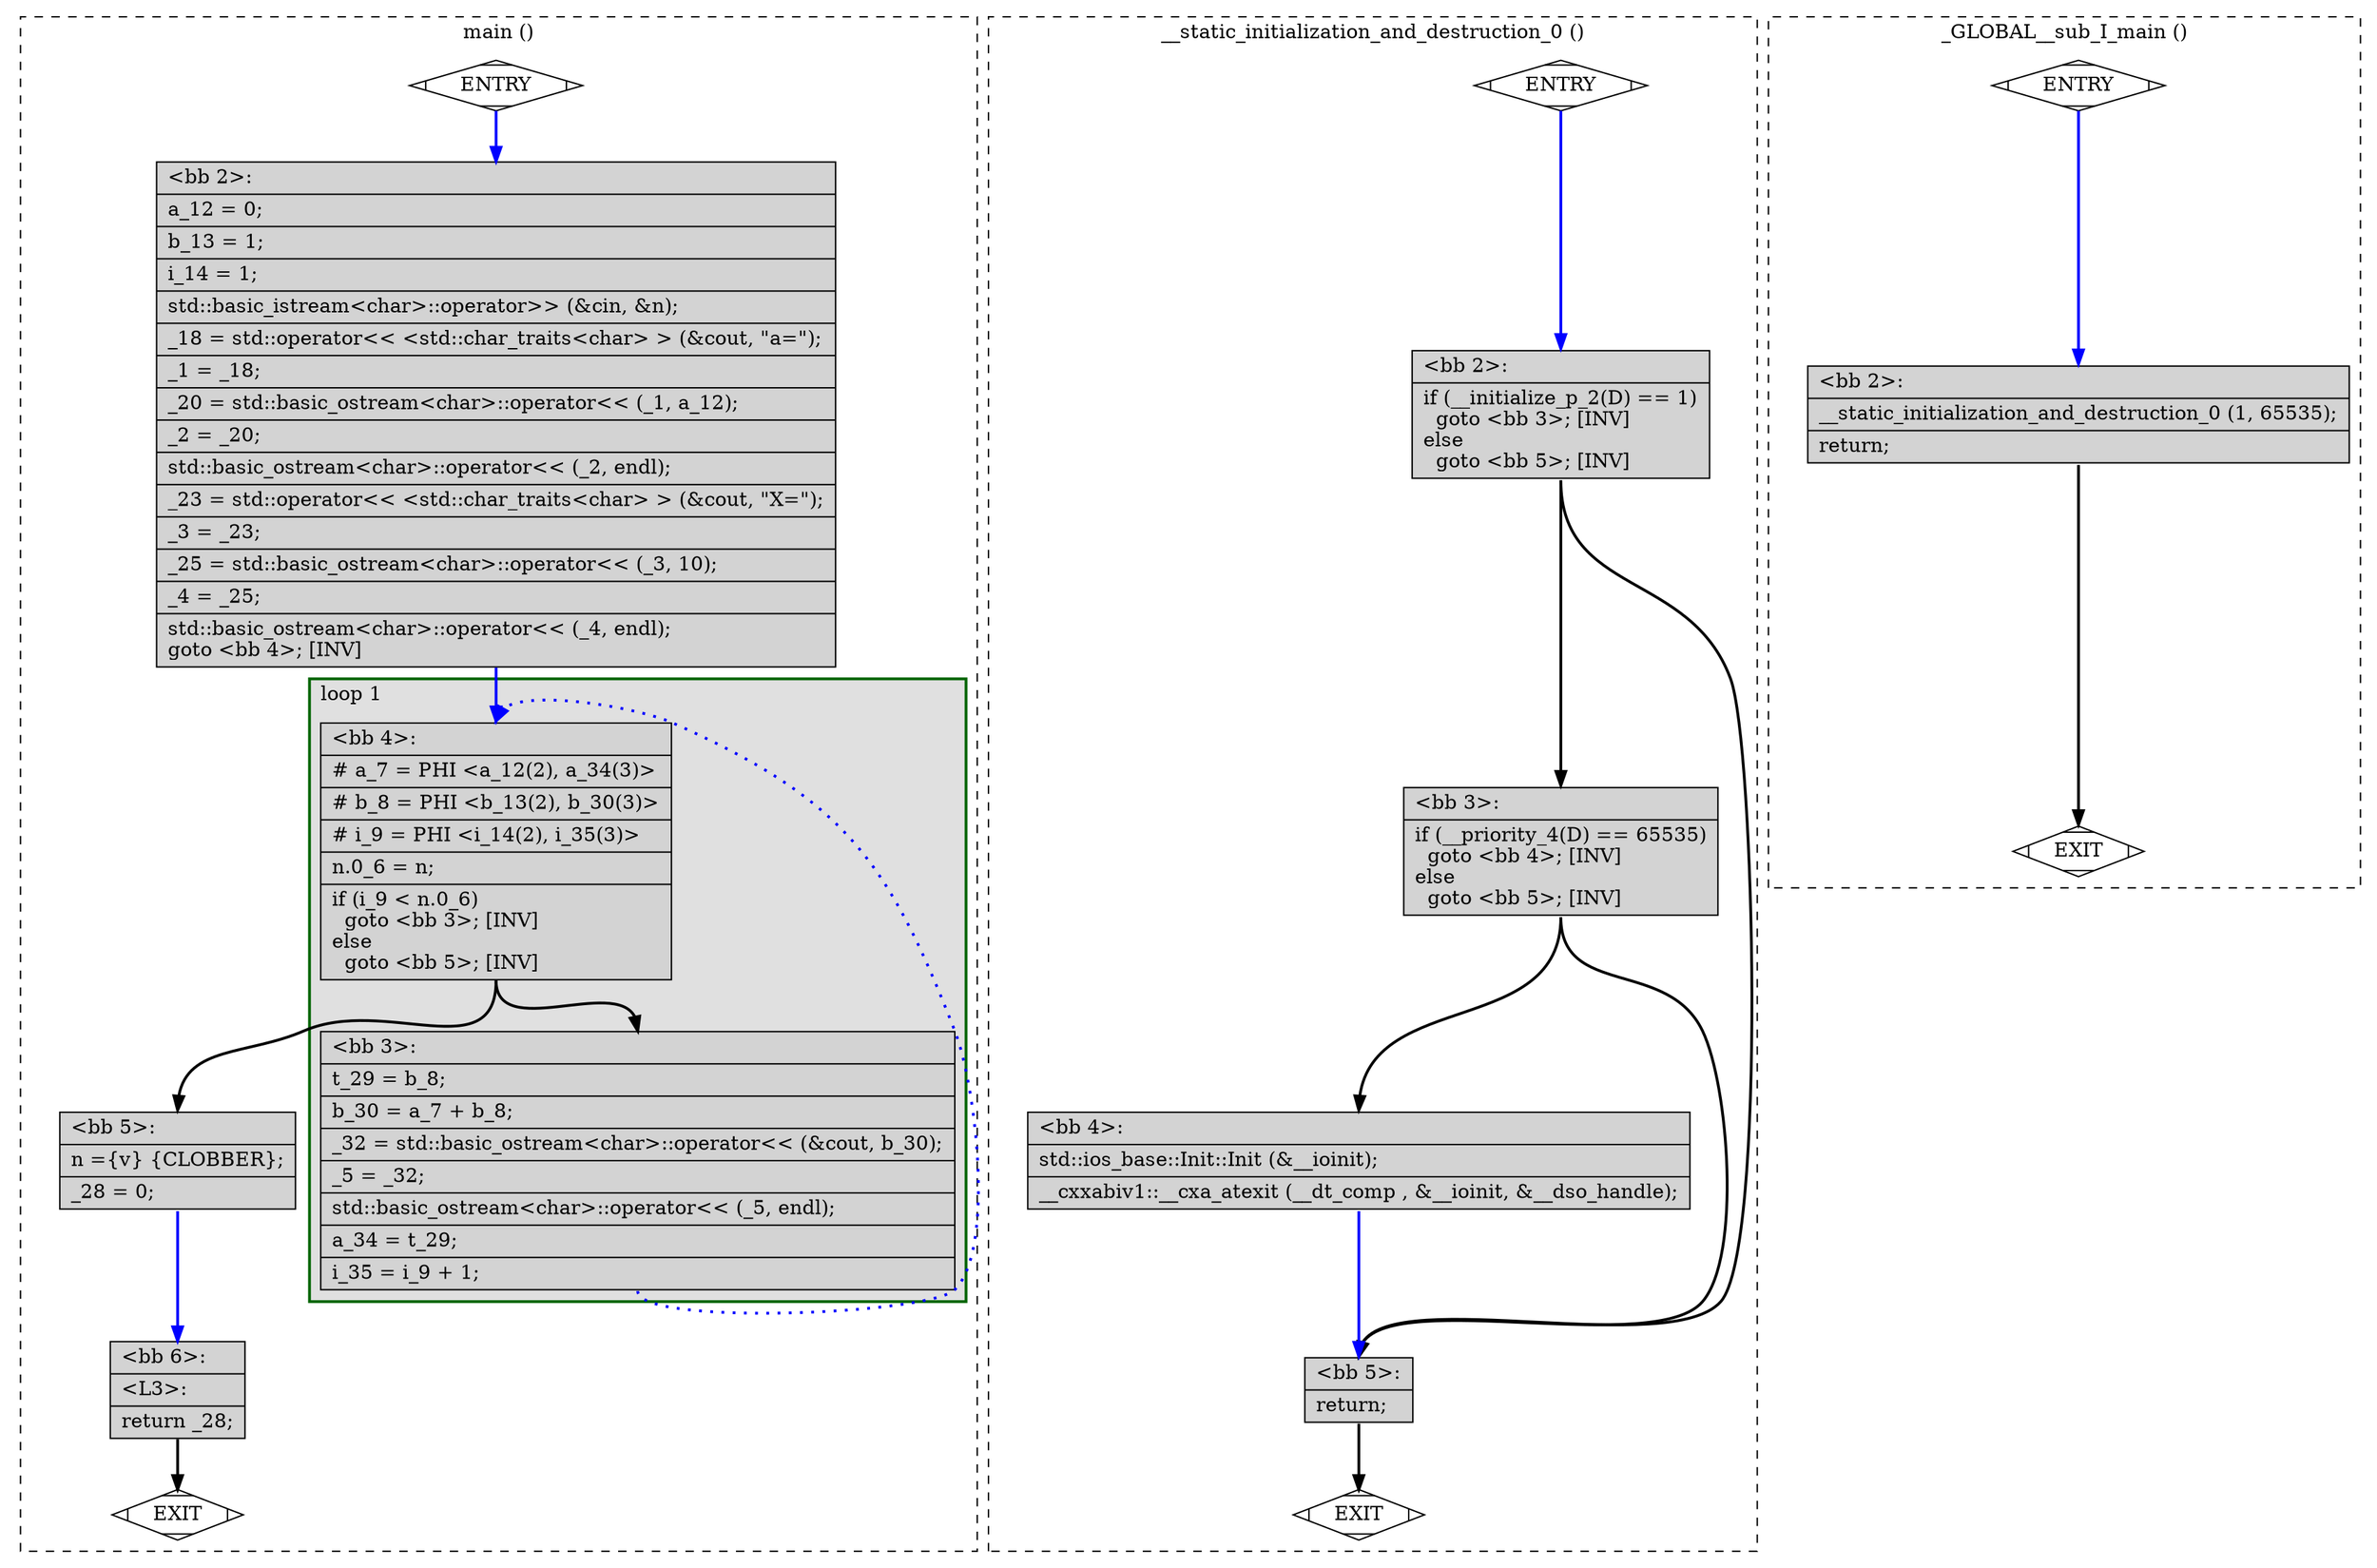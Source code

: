 digraph "a-fib.cpp.243t.isel" {
overlap=false;
subgraph "cluster_main" {
	style="dashed";
	color="black";
	label="main ()";
	subgraph cluster_1731_1 {
	style="filled";
	color="darkgreen";
	fillcolor="grey88";
	label="loop 1";
	labeljust=l;
	penwidth=2;
	fn_1731_basic_block_4 [shape=record,style=filled,fillcolor=lightgrey,label="{\<bb\ 4\>:\l\
|#\ a_7\ =\ PHI\ \<a_12(2),\ a_34(3)\>\l\
|#\ b_8\ =\ PHI\ \<b_13(2),\ b_30(3)\>\l\
|#\ i_9\ =\ PHI\ \<i_14(2),\ i_35(3)\>\l\
|n.0_6\ =\ n;\l\
|if\ (i_9\ \<\ n.0_6)\l\
\ \ goto\ \<bb\ 3\>;\ [INV]\l\
else\l\
\ \ goto\ \<bb\ 5\>;\ [INV]\l\
}"];

	fn_1731_basic_block_3 [shape=record,style=filled,fillcolor=lightgrey,label="{\<bb\ 3\>:\l\
|t_29\ =\ b_8;\l\
|b_30\ =\ a_7\ +\ b_8;\l\
|_32\ =\ std::basic_ostream\<char\>::operator\<\<\ (&cout,\ b_30);\l\
|_5\ =\ _32;\l\
|std::basic_ostream\<char\>::operator\<\<\ (_5,\ endl);\l\
|a_34\ =\ t_29;\l\
|i_35\ =\ i_9\ +\ 1;\l\
}"];

	}
	fn_1731_basic_block_0 [shape=Mdiamond,style=filled,fillcolor=white,label="ENTRY"];

	fn_1731_basic_block_1 [shape=Mdiamond,style=filled,fillcolor=white,label="EXIT"];

	fn_1731_basic_block_2 [shape=record,style=filled,fillcolor=lightgrey,label="{\<bb\ 2\>:\l\
|a_12\ =\ 0;\l\
|b_13\ =\ 1;\l\
|i_14\ =\ 1;\l\
|std::basic_istream\<char\>::operator\>\>\ (&cin,\ &n);\l\
|_18\ =\ std::operator\<\<\ \<std::char_traits\<char\>\ \>\ (&cout,\ \"a=\");\l\
|_1\ =\ _18;\l\
|_20\ =\ std::basic_ostream\<char\>::operator\<\<\ (_1,\ a_12);\l\
|_2\ =\ _20;\l\
|std::basic_ostream\<char\>::operator\<\<\ (_2,\ endl);\l\
|_23\ =\ std::operator\<\<\ \<std::char_traits\<char\>\ \>\ (&cout,\ \"X=\");\l\
|_3\ =\ _23;\l\
|_25\ =\ std::basic_ostream\<char\>::operator\<\<\ (_3,\ 10);\l\
|_4\ =\ _25;\l\
|std::basic_ostream\<char\>::operator\<\<\ (_4,\ endl);\l\
goto\ \<bb\ 4\>;\ [INV]\l\
}"];

	fn_1731_basic_block_5 [shape=record,style=filled,fillcolor=lightgrey,label="{\<bb\ 5\>:\l\
|n\ =\{v\}\ \{CLOBBER\};\l\
|_28\ =\ 0;\l\
}"];

	fn_1731_basic_block_6 [shape=record,style=filled,fillcolor=lightgrey,label="{\<bb\ 6\>:\l\
|\<L3\>:\l\
|return\ _28;\l\
}"];

	fn_1731_basic_block_0:s -> fn_1731_basic_block_2:n [style="solid,bold",color=blue,weight=100,constraint=true];
	fn_1731_basic_block_2:s -> fn_1731_basic_block_4:n [style="solid,bold",color=blue,weight=100,constraint=true];
	fn_1731_basic_block_3:s -> fn_1731_basic_block_4:n [style="dotted,bold",color=blue,weight=10,constraint=false];
	fn_1731_basic_block_4:s -> fn_1731_basic_block_3:n [style="solid,bold",color=black,weight=10,constraint=true];
	fn_1731_basic_block_4:s -> fn_1731_basic_block_5:n [style="solid,bold",color=black,weight=10,constraint=true];
	fn_1731_basic_block_5:s -> fn_1731_basic_block_6:n [style="solid,bold",color=blue,weight=100,constraint=true];
	fn_1731_basic_block_6:s -> fn_1731_basic_block_1:n [style="solid,bold",color=black,weight=10,constraint=true];
	fn_1731_basic_block_0:s -> fn_1731_basic_block_1:n [style="invis",constraint=true];
}
subgraph "cluster___static_initialization_and_destruction_0" {
	style="dashed";
	color="black";
	label="__static_initialization_and_destruction_0 ()";
	fn_2234_basic_block_0 [shape=Mdiamond,style=filled,fillcolor=white,label="ENTRY"];

	fn_2234_basic_block_1 [shape=Mdiamond,style=filled,fillcolor=white,label="EXIT"];

	fn_2234_basic_block_2 [shape=record,style=filled,fillcolor=lightgrey,label="{\<bb\ 2\>:\l\
|if\ (__initialize_p_2(D)\ ==\ 1)\l\
\ \ goto\ \<bb\ 3\>;\ [INV]\l\
else\l\
\ \ goto\ \<bb\ 5\>;\ [INV]\l\
}"];

	fn_2234_basic_block_3 [shape=record,style=filled,fillcolor=lightgrey,label="{\<bb\ 3\>:\l\
|if\ (__priority_4(D)\ ==\ 65535)\l\
\ \ goto\ \<bb\ 4\>;\ [INV]\l\
else\l\
\ \ goto\ \<bb\ 5\>;\ [INV]\l\
}"];

	fn_2234_basic_block_4 [shape=record,style=filled,fillcolor=lightgrey,label="{\<bb\ 4\>:\l\
|std::ios_base::Init::Init\ (&__ioinit);\l\
|__cxxabiv1::__cxa_atexit\ (__dt_comp\ ,\ &__ioinit,\ &__dso_handle);\l\
}"];

	fn_2234_basic_block_5 [shape=record,style=filled,fillcolor=lightgrey,label="{\<bb\ 5\>:\l\
|return;\l\
}"];

	fn_2234_basic_block_0:s -> fn_2234_basic_block_2:n [style="solid,bold",color=blue,weight=100,constraint=true];
	fn_2234_basic_block_2:s -> fn_2234_basic_block_3:n [style="solid,bold",color=black,weight=10,constraint=true];
	fn_2234_basic_block_2:s -> fn_2234_basic_block_5:n [style="solid,bold",color=black,weight=10,constraint=true];
	fn_2234_basic_block_3:s -> fn_2234_basic_block_4:n [style="solid,bold",color=black,weight=10,constraint=true];
	fn_2234_basic_block_3:s -> fn_2234_basic_block_5:n [style="solid,bold",color=black,weight=10,constraint=true];
	fn_2234_basic_block_4:s -> fn_2234_basic_block_5:n [style="solid,bold",color=blue,weight=100,constraint=true];
	fn_2234_basic_block_5:s -> fn_2234_basic_block_1:n [style="solid,bold",color=black,weight=10,constraint=true];
	fn_2234_basic_block_0:s -> fn_2234_basic_block_1:n [style="invis",constraint=true];
}
subgraph "cluster__GLOBAL__sub_I_main" {
	style="dashed";
	color="black";
	label="_GLOBAL__sub_I_main ()";
	fn_2235_basic_block_0 [shape=Mdiamond,style=filled,fillcolor=white,label="ENTRY"];

	fn_2235_basic_block_1 [shape=Mdiamond,style=filled,fillcolor=white,label="EXIT"];

	fn_2235_basic_block_2 [shape=record,style=filled,fillcolor=lightgrey,label="{\<bb\ 2\>:\l\
|__static_initialization_and_destruction_0\ (1,\ 65535);\l\
|return;\l\
}"];

	fn_2235_basic_block_0:s -> fn_2235_basic_block_2:n [style="solid,bold",color=blue,weight=100,constraint=true];
	fn_2235_basic_block_2:s -> fn_2235_basic_block_1:n [style="solid,bold",color=black,weight=10,constraint=true];
	fn_2235_basic_block_0:s -> fn_2235_basic_block_1:n [style="invis",constraint=true];
}
}
